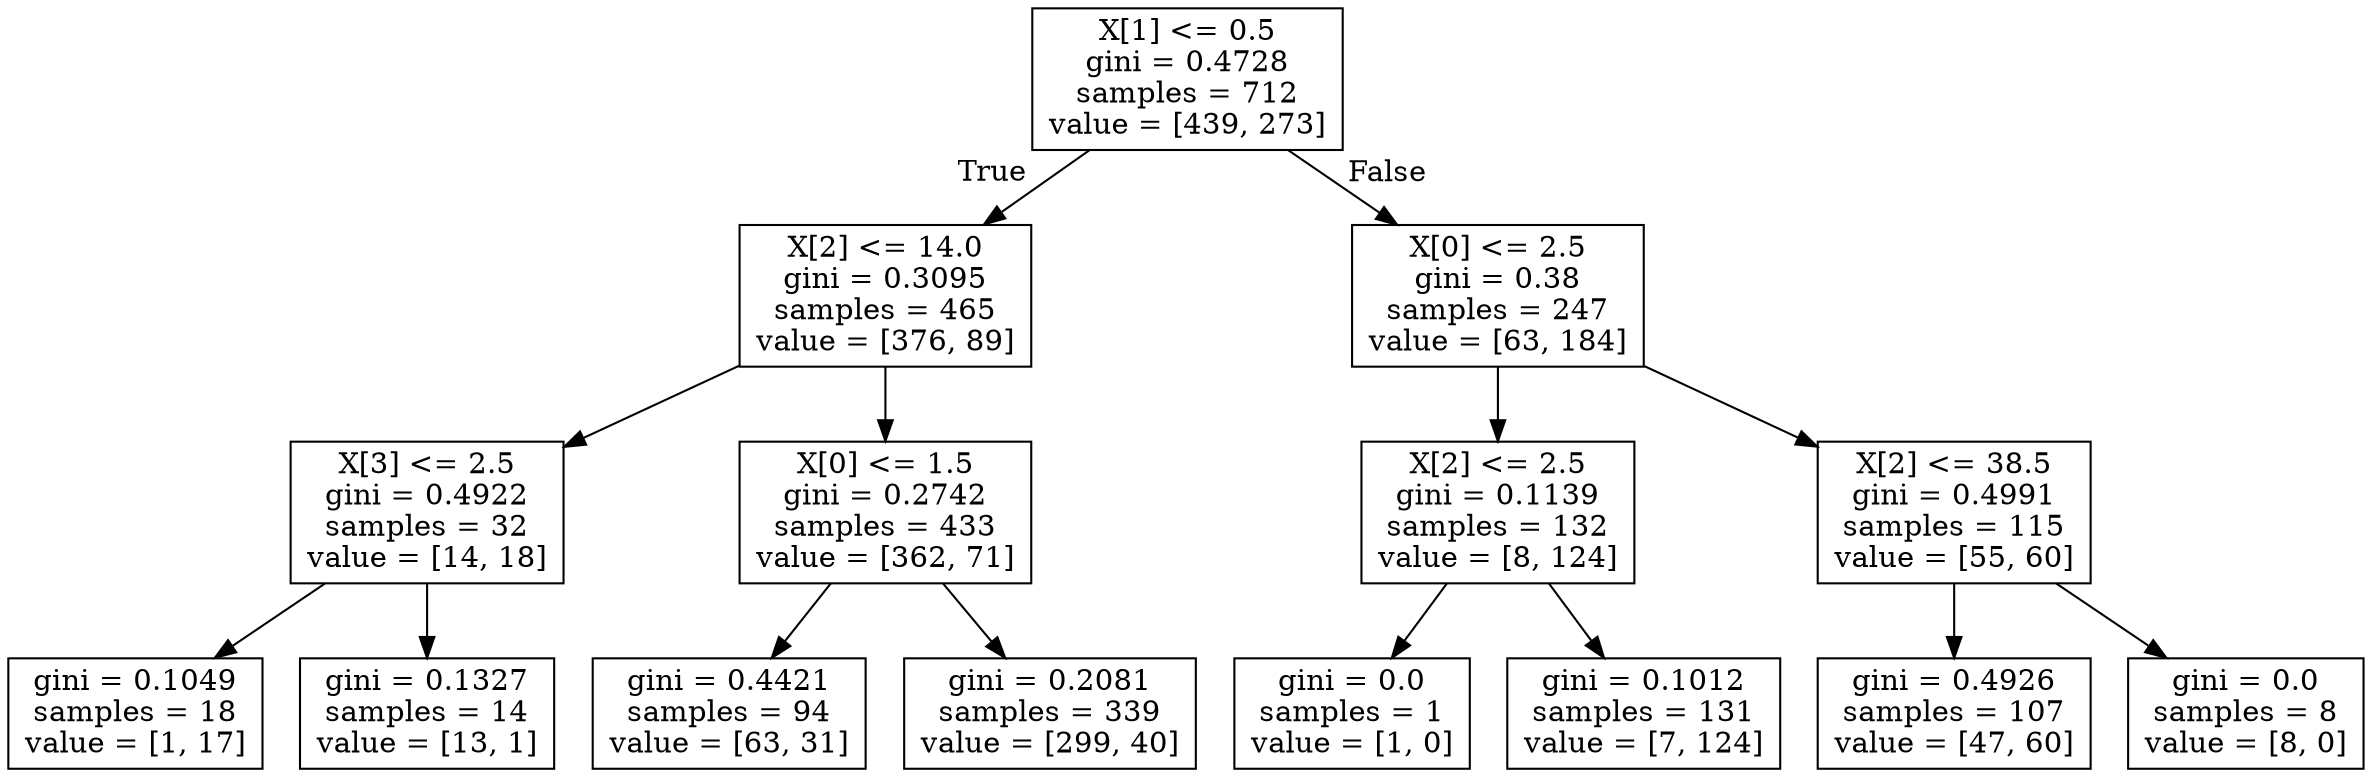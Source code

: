 digraph Tree {
node [shape=box] ;
0 [label="X[1] <= 0.5\ngini = 0.4728\nsamples = 712\nvalue = [439, 273]"] ;
1 [label="X[2] <= 14.0\ngini = 0.3095\nsamples = 465\nvalue = [376, 89]"] ;
0 -> 1 [labeldistance=2.5, labelangle=45, headlabel="True"] ;
2 [label="X[3] <= 2.5\ngini = 0.4922\nsamples = 32\nvalue = [14, 18]"] ;
1 -> 2 ;
3 [label="gini = 0.1049\nsamples = 18\nvalue = [1, 17]"] ;
2 -> 3 ;
4 [label="gini = 0.1327\nsamples = 14\nvalue = [13, 1]"] ;
2 -> 4 ;
5 [label="X[0] <= 1.5\ngini = 0.2742\nsamples = 433\nvalue = [362, 71]"] ;
1 -> 5 ;
6 [label="gini = 0.4421\nsamples = 94\nvalue = [63, 31]"] ;
5 -> 6 ;
7 [label="gini = 0.2081\nsamples = 339\nvalue = [299, 40]"] ;
5 -> 7 ;
8 [label="X[0] <= 2.5\ngini = 0.38\nsamples = 247\nvalue = [63, 184]"] ;
0 -> 8 [labeldistance=2.5, labelangle=-45, headlabel="False"] ;
9 [label="X[2] <= 2.5\ngini = 0.1139\nsamples = 132\nvalue = [8, 124]"] ;
8 -> 9 ;
10 [label="gini = 0.0\nsamples = 1\nvalue = [1, 0]"] ;
9 -> 10 ;
11 [label="gini = 0.1012\nsamples = 131\nvalue = [7, 124]"] ;
9 -> 11 ;
12 [label="X[2] <= 38.5\ngini = 0.4991\nsamples = 115\nvalue = [55, 60]"] ;
8 -> 12 ;
13 [label="gini = 0.4926\nsamples = 107\nvalue = [47, 60]"] ;
12 -> 13 ;
14 [label="gini = 0.0\nsamples = 8\nvalue = [8, 0]"] ;
12 -> 14 ;
}